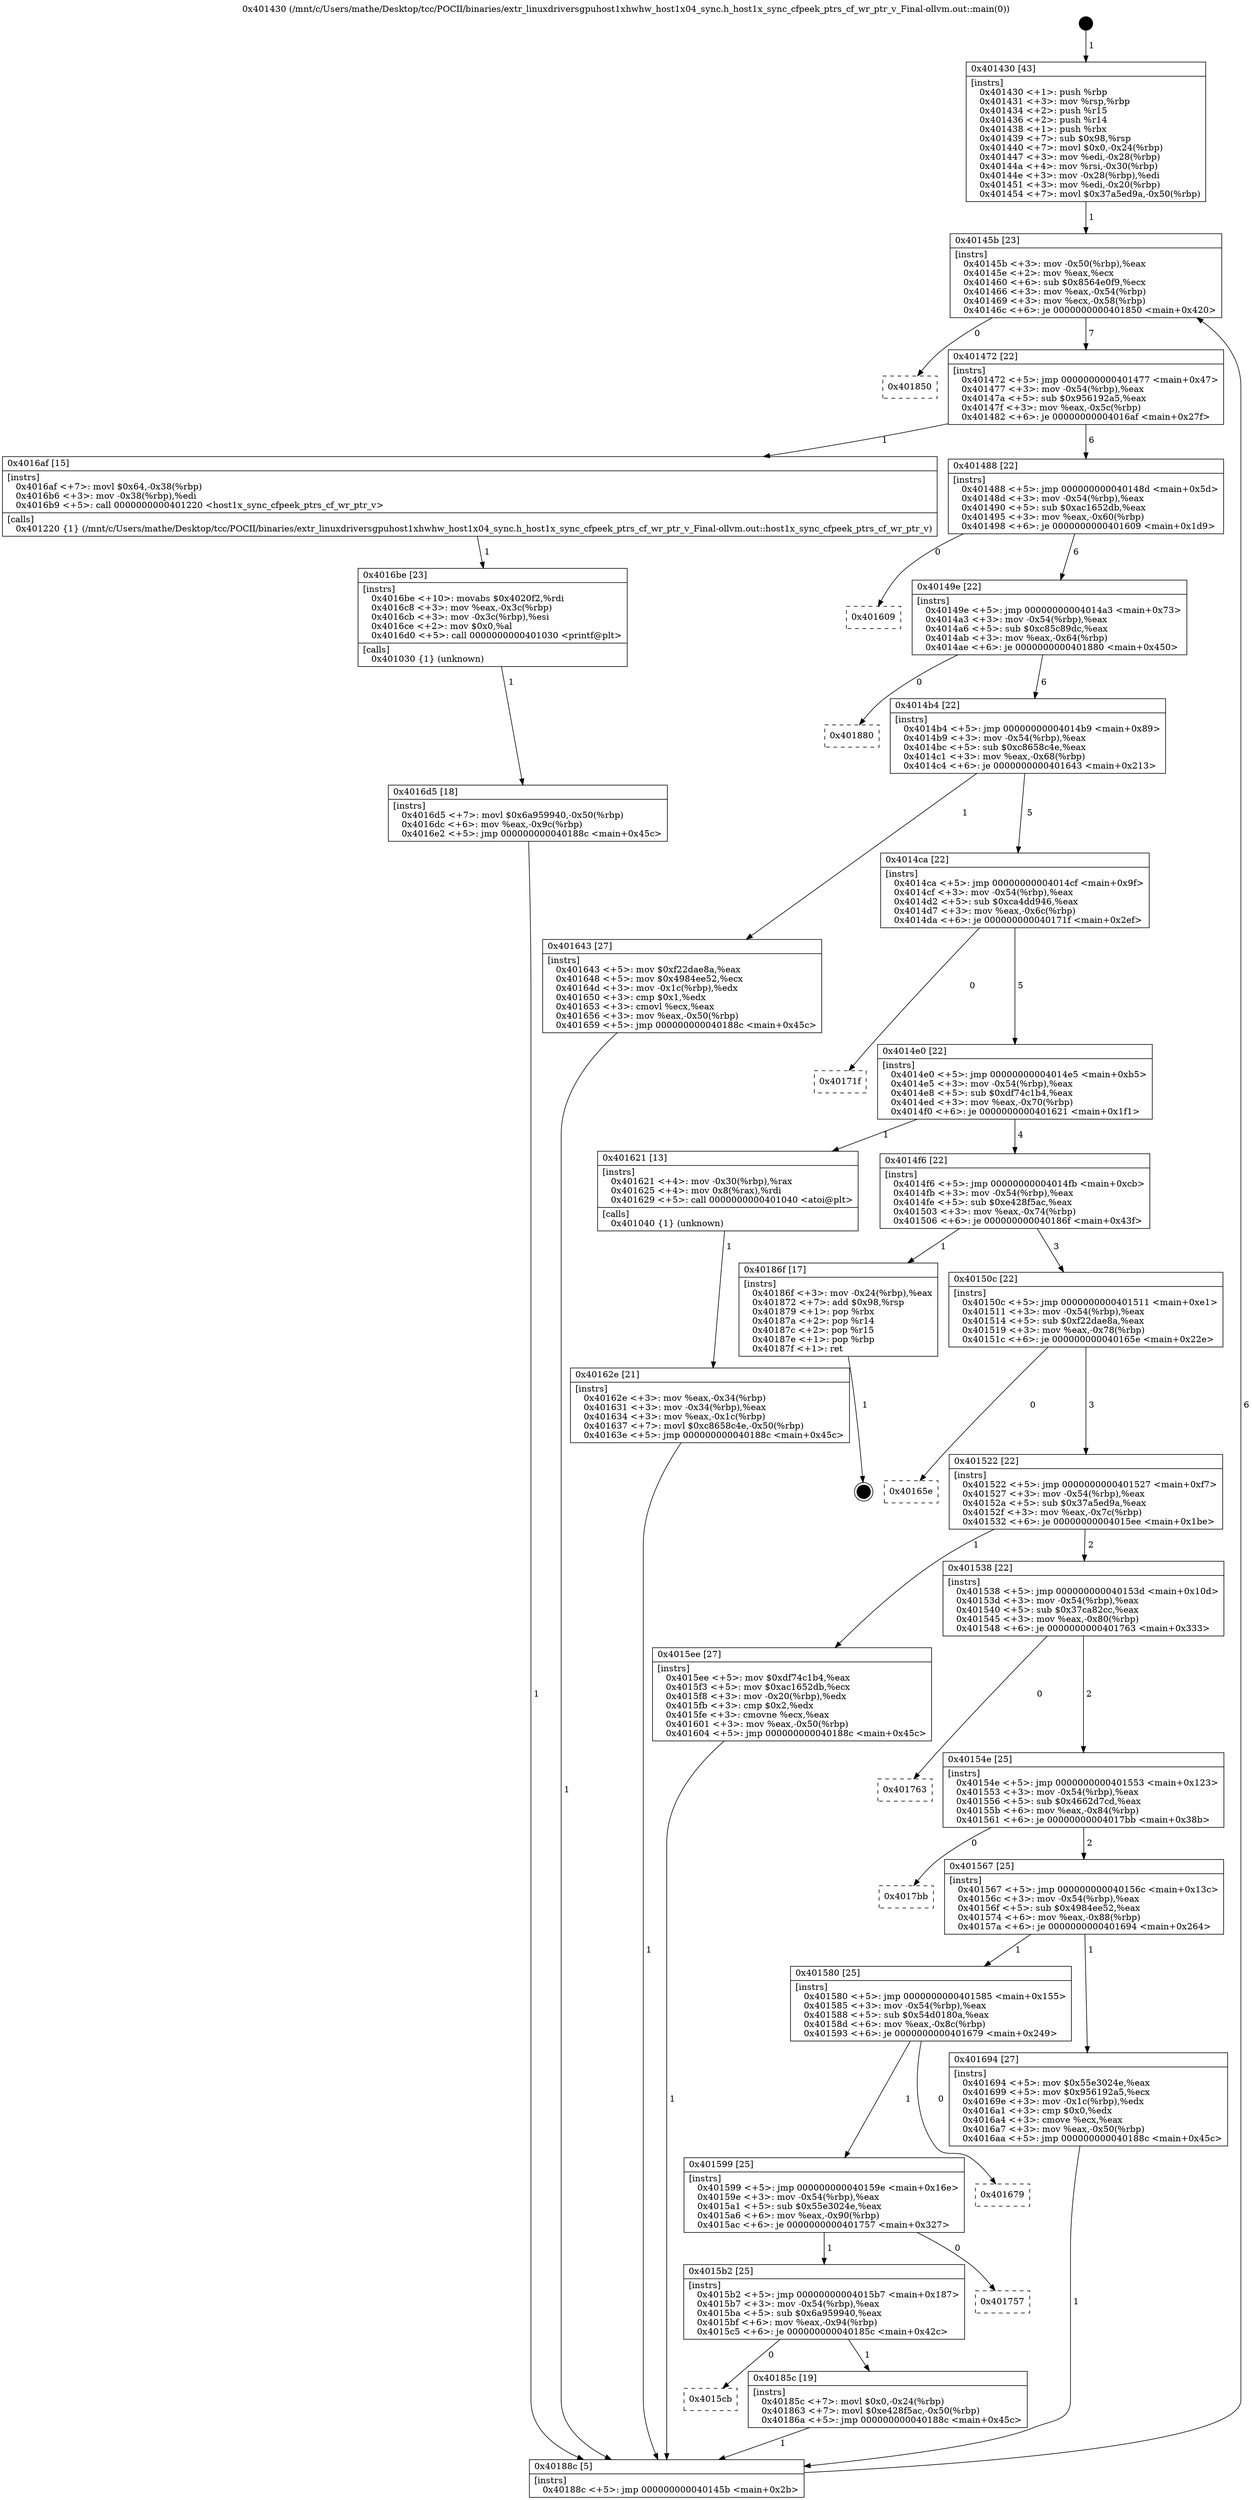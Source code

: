 digraph "0x401430" {
  label = "0x401430 (/mnt/c/Users/mathe/Desktop/tcc/POCII/binaries/extr_linuxdriversgpuhost1xhwhw_host1x04_sync.h_host1x_sync_cfpeek_ptrs_cf_wr_ptr_v_Final-ollvm.out::main(0))"
  labelloc = "t"
  node[shape=record]

  Entry [label="",width=0.3,height=0.3,shape=circle,fillcolor=black,style=filled]
  "0x40145b" [label="{
     0x40145b [23]\l
     | [instrs]\l
     &nbsp;&nbsp;0x40145b \<+3\>: mov -0x50(%rbp),%eax\l
     &nbsp;&nbsp;0x40145e \<+2\>: mov %eax,%ecx\l
     &nbsp;&nbsp;0x401460 \<+6\>: sub $0x8564e0f9,%ecx\l
     &nbsp;&nbsp;0x401466 \<+3\>: mov %eax,-0x54(%rbp)\l
     &nbsp;&nbsp;0x401469 \<+3\>: mov %ecx,-0x58(%rbp)\l
     &nbsp;&nbsp;0x40146c \<+6\>: je 0000000000401850 \<main+0x420\>\l
  }"]
  "0x401850" [label="{
     0x401850\l
  }", style=dashed]
  "0x401472" [label="{
     0x401472 [22]\l
     | [instrs]\l
     &nbsp;&nbsp;0x401472 \<+5\>: jmp 0000000000401477 \<main+0x47\>\l
     &nbsp;&nbsp;0x401477 \<+3\>: mov -0x54(%rbp),%eax\l
     &nbsp;&nbsp;0x40147a \<+5\>: sub $0x956192a5,%eax\l
     &nbsp;&nbsp;0x40147f \<+3\>: mov %eax,-0x5c(%rbp)\l
     &nbsp;&nbsp;0x401482 \<+6\>: je 00000000004016af \<main+0x27f\>\l
  }"]
  Exit [label="",width=0.3,height=0.3,shape=circle,fillcolor=black,style=filled,peripheries=2]
  "0x4016af" [label="{
     0x4016af [15]\l
     | [instrs]\l
     &nbsp;&nbsp;0x4016af \<+7\>: movl $0x64,-0x38(%rbp)\l
     &nbsp;&nbsp;0x4016b6 \<+3\>: mov -0x38(%rbp),%edi\l
     &nbsp;&nbsp;0x4016b9 \<+5\>: call 0000000000401220 \<host1x_sync_cfpeek_ptrs_cf_wr_ptr_v\>\l
     | [calls]\l
     &nbsp;&nbsp;0x401220 \{1\} (/mnt/c/Users/mathe/Desktop/tcc/POCII/binaries/extr_linuxdriversgpuhost1xhwhw_host1x04_sync.h_host1x_sync_cfpeek_ptrs_cf_wr_ptr_v_Final-ollvm.out::host1x_sync_cfpeek_ptrs_cf_wr_ptr_v)\l
  }"]
  "0x401488" [label="{
     0x401488 [22]\l
     | [instrs]\l
     &nbsp;&nbsp;0x401488 \<+5\>: jmp 000000000040148d \<main+0x5d\>\l
     &nbsp;&nbsp;0x40148d \<+3\>: mov -0x54(%rbp),%eax\l
     &nbsp;&nbsp;0x401490 \<+5\>: sub $0xac1652db,%eax\l
     &nbsp;&nbsp;0x401495 \<+3\>: mov %eax,-0x60(%rbp)\l
     &nbsp;&nbsp;0x401498 \<+6\>: je 0000000000401609 \<main+0x1d9\>\l
  }"]
  "0x4015cb" [label="{
     0x4015cb\l
  }", style=dashed]
  "0x401609" [label="{
     0x401609\l
  }", style=dashed]
  "0x40149e" [label="{
     0x40149e [22]\l
     | [instrs]\l
     &nbsp;&nbsp;0x40149e \<+5\>: jmp 00000000004014a3 \<main+0x73\>\l
     &nbsp;&nbsp;0x4014a3 \<+3\>: mov -0x54(%rbp),%eax\l
     &nbsp;&nbsp;0x4014a6 \<+5\>: sub $0xc85c89dc,%eax\l
     &nbsp;&nbsp;0x4014ab \<+3\>: mov %eax,-0x64(%rbp)\l
     &nbsp;&nbsp;0x4014ae \<+6\>: je 0000000000401880 \<main+0x450\>\l
  }"]
  "0x40185c" [label="{
     0x40185c [19]\l
     | [instrs]\l
     &nbsp;&nbsp;0x40185c \<+7\>: movl $0x0,-0x24(%rbp)\l
     &nbsp;&nbsp;0x401863 \<+7\>: movl $0xe428f5ac,-0x50(%rbp)\l
     &nbsp;&nbsp;0x40186a \<+5\>: jmp 000000000040188c \<main+0x45c\>\l
  }"]
  "0x401880" [label="{
     0x401880\l
  }", style=dashed]
  "0x4014b4" [label="{
     0x4014b4 [22]\l
     | [instrs]\l
     &nbsp;&nbsp;0x4014b4 \<+5\>: jmp 00000000004014b9 \<main+0x89\>\l
     &nbsp;&nbsp;0x4014b9 \<+3\>: mov -0x54(%rbp),%eax\l
     &nbsp;&nbsp;0x4014bc \<+5\>: sub $0xc8658c4e,%eax\l
     &nbsp;&nbsp;0x4014c1 \<+3\>: mov %eax,-0x68(%rbp)\l
     &nbsp;&nbsp;0x4014c4 \<+6\>: je 0000000000401643 \<main+0x213\>\l
  }"]
  "0x4015b2" [label="{
     0x4015b2 [25]\l
     | [instrs]\l
     &nbsp;&nbsp;0x4015b2 \<+5\>: jmp 00000000004015b7 \<main+0x187\>\l
     &nbsp;&nbsp;0x4015b7 \<+3\>: mov -0x54(%rbp),%eax\l
     &nbsp;&nbsp;0x4015ba \<+5\>: sub $0x6a959940,%eax\l
     &nbsp;&nbsp;0x4015bf \<+6\>: mov %eax,-0x94(%rbp)\l
     &nbsp;&nbsp;0x4015c5 \<+6\>: je 000000000040185c \<main+0x42c\>\l
  }"]
  "0x401643" [label="{
     0x401643 [27]\l
     | [instrs]\l
     &nbsp;&nbsp;0x401643 \<+5\>: mov $0xf22dae8a,%eax\l
     &nbsp;&nbsp;0x401648 \<+5\>: mov $0x4984ee52,%ecx\l
     &nbsp;&nbsp;0x40164d \<+3\>: mov -0x1c(%rbp),%edx\l
     &nbsp;&nbsp;0x401650 \<+3\>: cmp $0x1,%edx\l
     &nbsp;&nbsp;0x401653 \<+3\>: cmovl %ecx,%eax\l
     &nbsp;&nbsp;0x401656 \<+3\>: mov %eax,-0x50(%rbp)\l
     &nbsp;&nbsp;0x401659 \<+5\>: jmp 000000000040188c \<main+0x45c\>\l
  }"]
  "0x4014ca" [label="{
     0x4014ca [22]\l
     | [instrs]\l
     &nbsp;&nbsp;0x4014ca \<+5\>: jmp 00000000004014cf \<main+0x9f\>\l
     &nbsp;&nbsp;0x4014cf \<+3\>: mov -0x54(%rbp),%eax\l
     &nbsp;&nbsp;0x4014d2 \<+5\>: sub $0xca4dd946,%eax\l
     &nbsp;&nbsp;0x4014d7 \<+3\>: mov %eax,-0x6c(%rbp)\l
     &nbsp;&nbsp;0x4014da \<+6\>: je 000000000040171f \<main+0x2ef\>\l
  }"]
  "0x401757" [label="{
     0x401757\l
  }", style=dashed]
  "0x40171f" [label="{
     0x40171f\l
  }", style=dashed]
  "0x4014e0" [label="{
     0x4014e0 [22]\l
     | [instrs]\l
     &nbsp;&nbsp;0x4014e0 \<+5\>: jmp 00000000004014e5 \<main+0xb5\>\l
     &nbsp;&nbsp;0x4014e5 \<+3\>: mov -0x54(%rbp),%eax\l
     &nbsp;&nbsp;0x4014e8 \<+5\>: sub $0xdf74c1b4,%eax\l
     &nbsp;&nbsp;0x4014ed \<+3\>: mov %eax,-0x70(%rbp)\l
     &nbsp;&nbsp;0x4014f0 \<+6\>: je 0000000000401621 \<main+0x1f1\>\l
  }"]
  "0x401599" [label="{
     0x401599 [25]\l
     | [instrs]\l
     &nbsp;&nbsp;0x401599 \<+5\>: jmp 000000000040159e \<main+0x16e\>\l
     &nbsp;&nbsp;0x40159e \<+3\>: mov -0x54(%rbp),%eax\l
     &nbsp;&nbsp;0x4015a1 \<+5\>: sub $0x55e3024e,%eax\l
     &nbsp;&nbsp;0x4015a6 \<+6\>: mov %eax,-0x90(%rbp)\l
     &nbsp;&nbsp;0x4015ac \<+6\>: je 0000000000401757 \<main+0x327\>\l
  }"]
  "0x401621" [label="{
     0x401621 [13]\l
     | [instrs]\l
     &nbsp;&nbsp;0x401621 \<+4\>: mov -0x30(%rbp),%rax\l
     &nbsp;&nbsp;0x401625 \<+4\>: mov 0x8(%rax),%rdi\l
     &nbsp;&nbsp;0x401629 \<+5\>: call 0000000000401040 \<atoi@plt\>\l
     | [calls]\l
     &nbsp;&nbsp;0x401040 \{1\} (unknown)\l
  }"]
  "0x4014f6" [label="{
     0x4014f6 [22]\l
     | [instrs]\l
     &nbsp;&nbsp;0x4014f6 \<+5\>: jmp 00000000004014fb \<main+0xcb\>\l
     &nbsp;&nbsp;0x4014fb \<+3\>: mov -0x54(%rbp),%eax\l
     &nbsp;&nbsp;0x4014fe \<+5\>: sub $0xe428f5ac,%eax\l
     &nbsp;&nbsp;0x401503 \<+3\>: mov %eax,-0x74(%rbp)\l
     &nbsp;&nbsp;0x401506 \<+6\>: je 000000000040186f \<main+0x43f\>\l
  }"]
  "0x401679" [label="{
     0x401679\l
  }", style=dashed]
  "0x40186f" [label="{
     0x40186f [17]\l
     | [instrs]\l
     &nbsp;&nbsp;0x40186f \<+3\>: mov -0x24(%rbp),%eax\l
     &nbsp;&nbsp;0x401872 \<+7\>: add $0x98,%rsp\l
     &nbsp;&nbsp;0x401879 \<+1\>: pop %rbx\l
     &nbsp;&nbsp;0x40187a \<+2\>: pop %r14\l
     &nbsp;&nbsp;0x40187c \<+2\>: pop %r15\l
     &nbsp;&nbsp;0x40187e \<+1\>: pop %rbp\l
     &nbsp;&nbsp;0x40187f \<+1\>: ret\l
  }"]
  "0x40150c" [label="{
     0x40150c [22]\l
     | [instrs]\l
     &nbsp;&nbsp;0x40150c \<+5\>: jmp 0000000000401511 \<main+0xe1\>\l
     &nbsp;&nbsp;0x401511 \<+3\>: mov -0x54(%rbp),%eax\l
     &nbsp;&nbsp;0x401514 \<+5\>: sub $0xf22dae8a,%eax\l
     &nbsp;&nbsp;0x401519 \<+3\>: mov %eax,-0x78(%rbp)\l
     &nbsp;&nbsp;0x40151c \<+6\>: je 000000000040165e \<main+0x22e\>\l
  }"]
  "0x4016d5" [label="{
     0x4016d5 [18]\l
     | [instrs]\l
     &nbsp;&nbsp;0x4016d5 \<+7\>: movl $0x6a959940,-0x50(%rbp)\l
     &nbsp;&nbsp;0x4016dc \<+6\>: mov %eax,-0x9c(%rbp)\l
     &nbsp;&nbsp;0x4016e2 \<+5\>: jmp 000000000040188c \<main+0x45c\>\l
  }"]
  "0x40165e" [label="{
     0x40165e\l
  }", style=dashed]
  "0x401522" [label="{
     0x401522 [22]\l
     | [instrs]\l
     &nbsp;&nbsp;0x401522 \<+5\>: jmp 0000000000401527 \<main+0xf7\>\l
     &nbsp;&nbsp;0x401527 \<+3\>: mov -0x54(%rbp),%eax\l
     &nbsp;&nbsp;0x40152a \<+5\>: sub $0x37a5ed9a,%eax\l
     &nbsp;&nbsp;0x40152f \<+3\>: mov %eax,-0x7c(%rbp)\l
     &nbsp;&nbsp;0x401532 \<+6\>: je 00000000004015ee \<main+0x1be\>\l
  }"]
  "0x4016be" [label="{
     0x4016be [23]\l
     | [instrs]\l
     &nbsp;&nbsp;0x4016be \<+10\>: movabs $0x4020f2,%rdi\l
     &nbsp;&nbsp;0x4016c8 \<+3\>: mov %eax,-0x3c(%rbp)\l
     &nbsp;&nbsp;0x4016cb \<+3\>: mov -0x3c(%rbp),%esi\l
     &nbsp;&nbsp;0x4016ce \<+2\>: mov $0x0,%al\l
     &nbsp;&nbsp;0x4016d0 \<+5\>: call 0000000000401030 \<printf@plt\>\l
     | [calls]\l
     &nbsp;&nbsp;0x401030 \{1\} (unknown)\l
  }"]
  "0x4015ee" [label="{
     0x4015ee [27]\l
     | [instrs]\l
     &nbsp;&nbsp;0x4015ee \<+5\>: mov $0xdf74c1b4,%eax\l
     &nbsp;&nbsp;0x4015f3 \<+5\>: mov $0xac1652db,%ecx\l
     &nbsp;&nbsp;0x4015f8 \<+3\>: mov -0x20(%rbp),%edx\l
     &nbsp;&nbsp;0x4015fb \<+3\>: cmp $0x2,%edx\l
     &nbsp;&nbsp;0x4015fe \<+3\>: cmovne %ecx,%eax\l
     &nbsp;&nbsp;0x401601 \<+3\>: mov %eax,-0x50(%rbp)\l
     &nbsp;&nbsp;0x401604 \<+5\>: jmp 000000000040188c \<main+0x45c\>\l
  }"]
  "0x401538" [label="{
     0x401538 [22]\l
     | [instrs]\l
     &nbsp;&nbsp;0x401538 \<+5\>: jmp 000000000040153d \<main+0x10d\>\l
     &nbsp;&nbsp;0x40153d \<+3\>: mov -0x54(%rbp),%eax\l
     &nbsp;&nbsp;0x401540 \<+5\>: sub $0x37ca82cc,%eax\l
     &nbsp;&nbsp;0x401545 \<+3\>: mov %eax,-0x80(%rbp)\l
     &nbsp;&nbsp;0x401548 \<+6\>: je 0000000000401763 \<main+0x333\>\l
  }"]
  "0x40188c" [label="{
     0x40188c [5]\l
     | [instrs]\l
     &nbsp;&nbsp;0x40188c \<+5\>: jmp 000000000040145b \<main+0x2b\>\l
  }"]
  "0x401430" [label="{
     0x401430 [43]\l
     | [instrs]\l
     &nbsp;&nbsp;0x401430 \<+1\>: push %rbp\l
     &nbsp;&nbsp;0x401431 \<+3\>: mov %rsp,%rbp\l
     &nbsp;&nbsp;0x401434 \<+2\>: push %r15\l
     &nbsp;&nbsp;0x401436 \<+2\>: push %r14\l
     &nbsp;&nbsp;0x401438 \<+1\>: push %rbx\l
     &nbsp;&nbsp;0x401439 \<+7\>: sub $0x98,%rsp\l
     &nbsp;&nbsp;0x401440 \<+7\>: movl $0x0,-0x24(%rbp)\l
     &nbsp;&nbsp;0x401447 \<+3\>: mov %edi,-0x28(%rbp)\l
     &nbsp;&nbsp;0x40144a \<+4\>: mov %rsi,-0x30(%rbp)\l
     &nbsp;&nbsp;0x40144e \<+3\>: mov -0x28(%rbp),%edi\l
     &nbsp;&nbsp;0x401451 \<+3\>: mov %edi,-0x20(%rbp)\l
     &nbsp;&nbsp;0x401454 \<+7\>: movl $0x37a5ed9a,-0x50(%rbp)\l
  }"]
  "0x40162e" [label="{
     0x40162e [21]\l
     | [instrs]\l
     &nbsp;&nbsp;0x40162e \<+3\>: mov %eax,-0x34(%rbp)\l
     &nbsp;&nbsp;0x401631 \<+3\>: mov -0x34(%rbp),%eax\l
     &nbsp;&nbsp;0x401634 \<+3\>: mov %eax,-0x1c(%rbp)\l
     &nbsp;&nbsp;0x401637 \<+7\>: movl $0xc8658c4e,-0x50(%rbp)\l
     &nbsp;&nbsp;0x40163e \<+5\>: jmp 000000000040188c \<main+0x45c\>\l
  }"]
  "0x401580" [label="{
     0x401580 [25]\l
     | [instrs]\l
     &nbsp;&nbsp;0x401580 \<+5\>: jmp 0000000000401585 \<main+0x155\>\l
     &nbsp;&nbsp;0x401585 \<+3\>: mov -0x54(%rbp),%eax\l
     &nbsp;&nbsp;0x401588 \<+5\>: sub $0x54d0180a,%eax\l
     &nbsp;&nbsp;0x40158d \<+6\>: mov %eax,-0x8c(%rbp)\l
     &nbsp;&nbsp;0x401593 \<+6\>: je 0000000000401679 \<main+0x249\>\l
  }"]
  "0x401763" [label="{
     0x401763\l
  }", style=dashed]
  "0x40154e" [label="{
     0x40154e [25]\l
     | [instrs]\l
     &nbsp;&nbsp;0x40154e \<+5\>: jmp 0000000000401553 \<main+0x123\>\l
     &nbsp;&nbsp;0x401553 \<+3\>: mov -0x54(%rbp),%eax\l
     &nbsp;&nbsp;0x401556 \<+5\>: sub $0x4662d7cd,%eax\l
     &nbsp;&nbsp;0x40155b \<+6\>: mov %eax,-0x84(%rbp)\l
     &nbsp;&nbsp;0x401561 \<+6\>: je 00000000004017bb \<main+0x38b\>\l
  }"]
  "0x401694" [label="{
     0x401694 [27]\l
     | [instrs]\l
     &nbsp;&nbsp;0x401694 \<+5\>: mov $0x55e3024e,%eax\l
     &nbsp;&nbsp;0x401699 \<+5\>: mov $0x956192a5,%ecx\l
     &nbsp;&nbsp;0x40169e \<+3\>: mov -0x1c(%rbp),%edx\l
     &nbsp;&nbsp;0x4016a1 \<+3\>: cmp $0x0,%edx\l
     &nbsp;&nbsp;0x4016a4 \<+3\>: cmove %ecx,%eax\l
     &nbsp;&nbsp;0x4016a7 \<+3\>: mov %eax,-0x50(%rbp)\l
     &nbsp;&nbsp;0x4016aa \<+5\>: jmp 000000000040188c \<main+0x45c\>\l
  }"]
  "0x4017bb" [label="{
     0x4017bb\l
  }", style=dashed]
  "0x401567" [label="{
     0x401567 [25]\l
     | [instrs]\l
     &nbsp;&nbsp;0x401567 \<+5\>: jmp 000000000040156c \<main+0x13c\>\l
     &nbsp;&nbsp;0x40156c \<+3\>: mov -0x54(%rbp),%eax\l
     &nbsp;&nbsp;0x40156f \<+5\>: sub $0x4984ee52,%eax\l
     &nbsp;&nbsp;0x401574 \<+6\>: mov %eax,-0x88(%rbp)\l
     &nbsp;&nbsp;0x40157a \<+6\>: je 0000000000401694 \<main+0x264\>\l
  }"]
  Entry -> "0x401430" [label=" 1"]
  "0x40145b" -> "0x401850" [label=" 0"]
  "0x40145b" -> "0x401472" [label=" 7"]
  "0x40186f" -> Exit [label=" 1"]
  "0x401472" -> "0x4016af" [label=" 1"]
  "0x401472" -> "0x401488" [label=" 6"]
  "0x40185c" -> "0x40188c" [label=" 1"]
  "0x401488" -> "0x401609" [label=" 0"]
  "0x401488" -> "0x40149e" [label=" 6"]
  "0x4015b2" -> "0x4015cb" [label=" 0"]
  "0x40149e" -> "0x401880" [label=" 0"]
  "0x40149e" -> "0x4014b4" [label=" 6"]
  "0x4015b2" -> "0x40185c" [label=" 1"]
  "0x4014b4" -> "0x401643" [label=" 1"]
  "0x4014b4" -> "0x4014ca" [label=" 5"]
  "0x401599" -> "0x4015b2" [label=" 1"]
  "0x4014ca" -> "0x40171f" [label=" 0"]
  "0x4014ca" -> "0x4014e0" [label=" 5"]
  "0x401599" -> "0x401757" [label=" 0"]
  "0x4014e0" -> "0x401621" [label=" 1"]
  "0x4014e0" -> "0x4014f6" [label=" 4"]
  "0x401580" -> "0x401599" [label=" 1"]
  "0x4014f6" -> "0x40186f" [label=" 1"]
  "0x4014f6" -> "0x40150c" [label=" 3"]
  "0x401580" -> "0x401679" [label=" 0"]
  "0x40150c" -> "0x40165e" [label=" 0"]
  "0x40150c" -> "0x401522" [label=" 3"]
  "0x4016d5" -> "0x40188c" [label=" 1"]
  "0x401522" -> "0x4015ee" [label=" 1"]
  "0x401522" -> "0x401538" [label=" 2"]
  "0x4015ee" -> "0x40188c" [label=" 1"]
  "0x401430" -> "0x40145b" [label=" 1"]
  "0x40188c" -> "0x40145b" [label=" 6"]
  "0x401621" -> "0x40162e" [label=" 1"]
  "0x40162e" -> "0x40188c" [label=" 1"]
  "0x401643" -> "0x40188c" [label=" 1"]
  "0x4016be" -> "0x4016d5" [label=" 1"]
  "0x401538" -> "0x401763" [label=" 0"]
  "0x401538" -> "0x40154e" [label=" 2"]
  "0x4016af" -> "0x4016be" [label=" 1"]
  "0x40154e" -> "0x4017bb" [label=" 0"]
  "0x40154e" -> "0x401567" [label=" 2"]
  "0x401694" -> "0x40188c" [label=" 1"]
  "0x401567" -> "0x401694" [label=" 1"]
  "0x401567" -> "0x401580" [label=" 1"]
}
